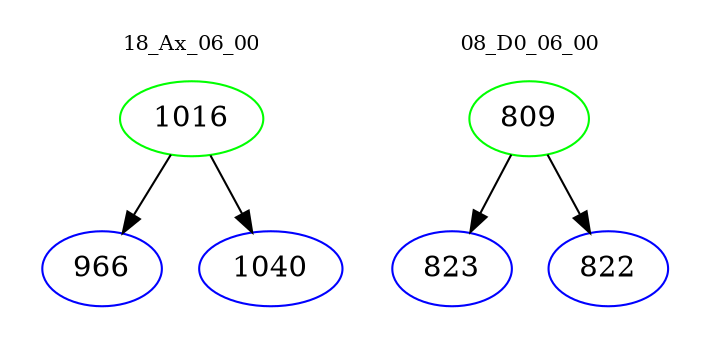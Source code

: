 digraph{
subgraph cluster_0 {
color = white
label = "18_Ax_06_00";
fontsize=10;
T0_1016 [label="1016", color="green"]
T0_1016 -> T0_966 [color="black"]
T0_966 [label="966", color="blue"]
T0_1016 -> T0_1040 [color="black"]
T0_1040 [label="1040", color="blue"]
}
subgraph cluster_1 {
color = white
label = "08_D0_06_00";
fontsize=10;
T1_809 [label="809", color="green"]
T1_809 -> T1_823 [color="black"]
T1_823 [label="823", color="blue"]
T1_809 -> T1_822 [color="black"]
T1_822 [label="822", color="blue"]
}
}
